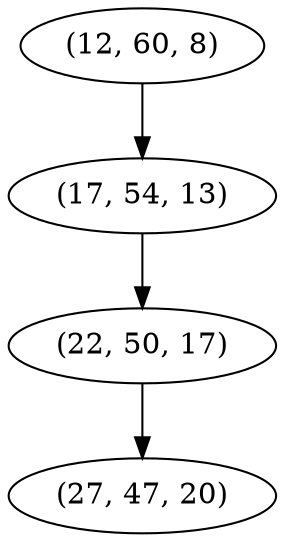 digraph tree {
    "(12, 60, 8)";
    "(17, 54, 13)";
    "(22, 50, 17)";
    "(27, 47, 20)";
    "(12, 60, 8)" -> "(17, 54, 13)";
    "(17, 54, 13)" -> "(22, 50, 17)";
    "(22, 50, 17)" -> "(27, 47, 20)";
}
